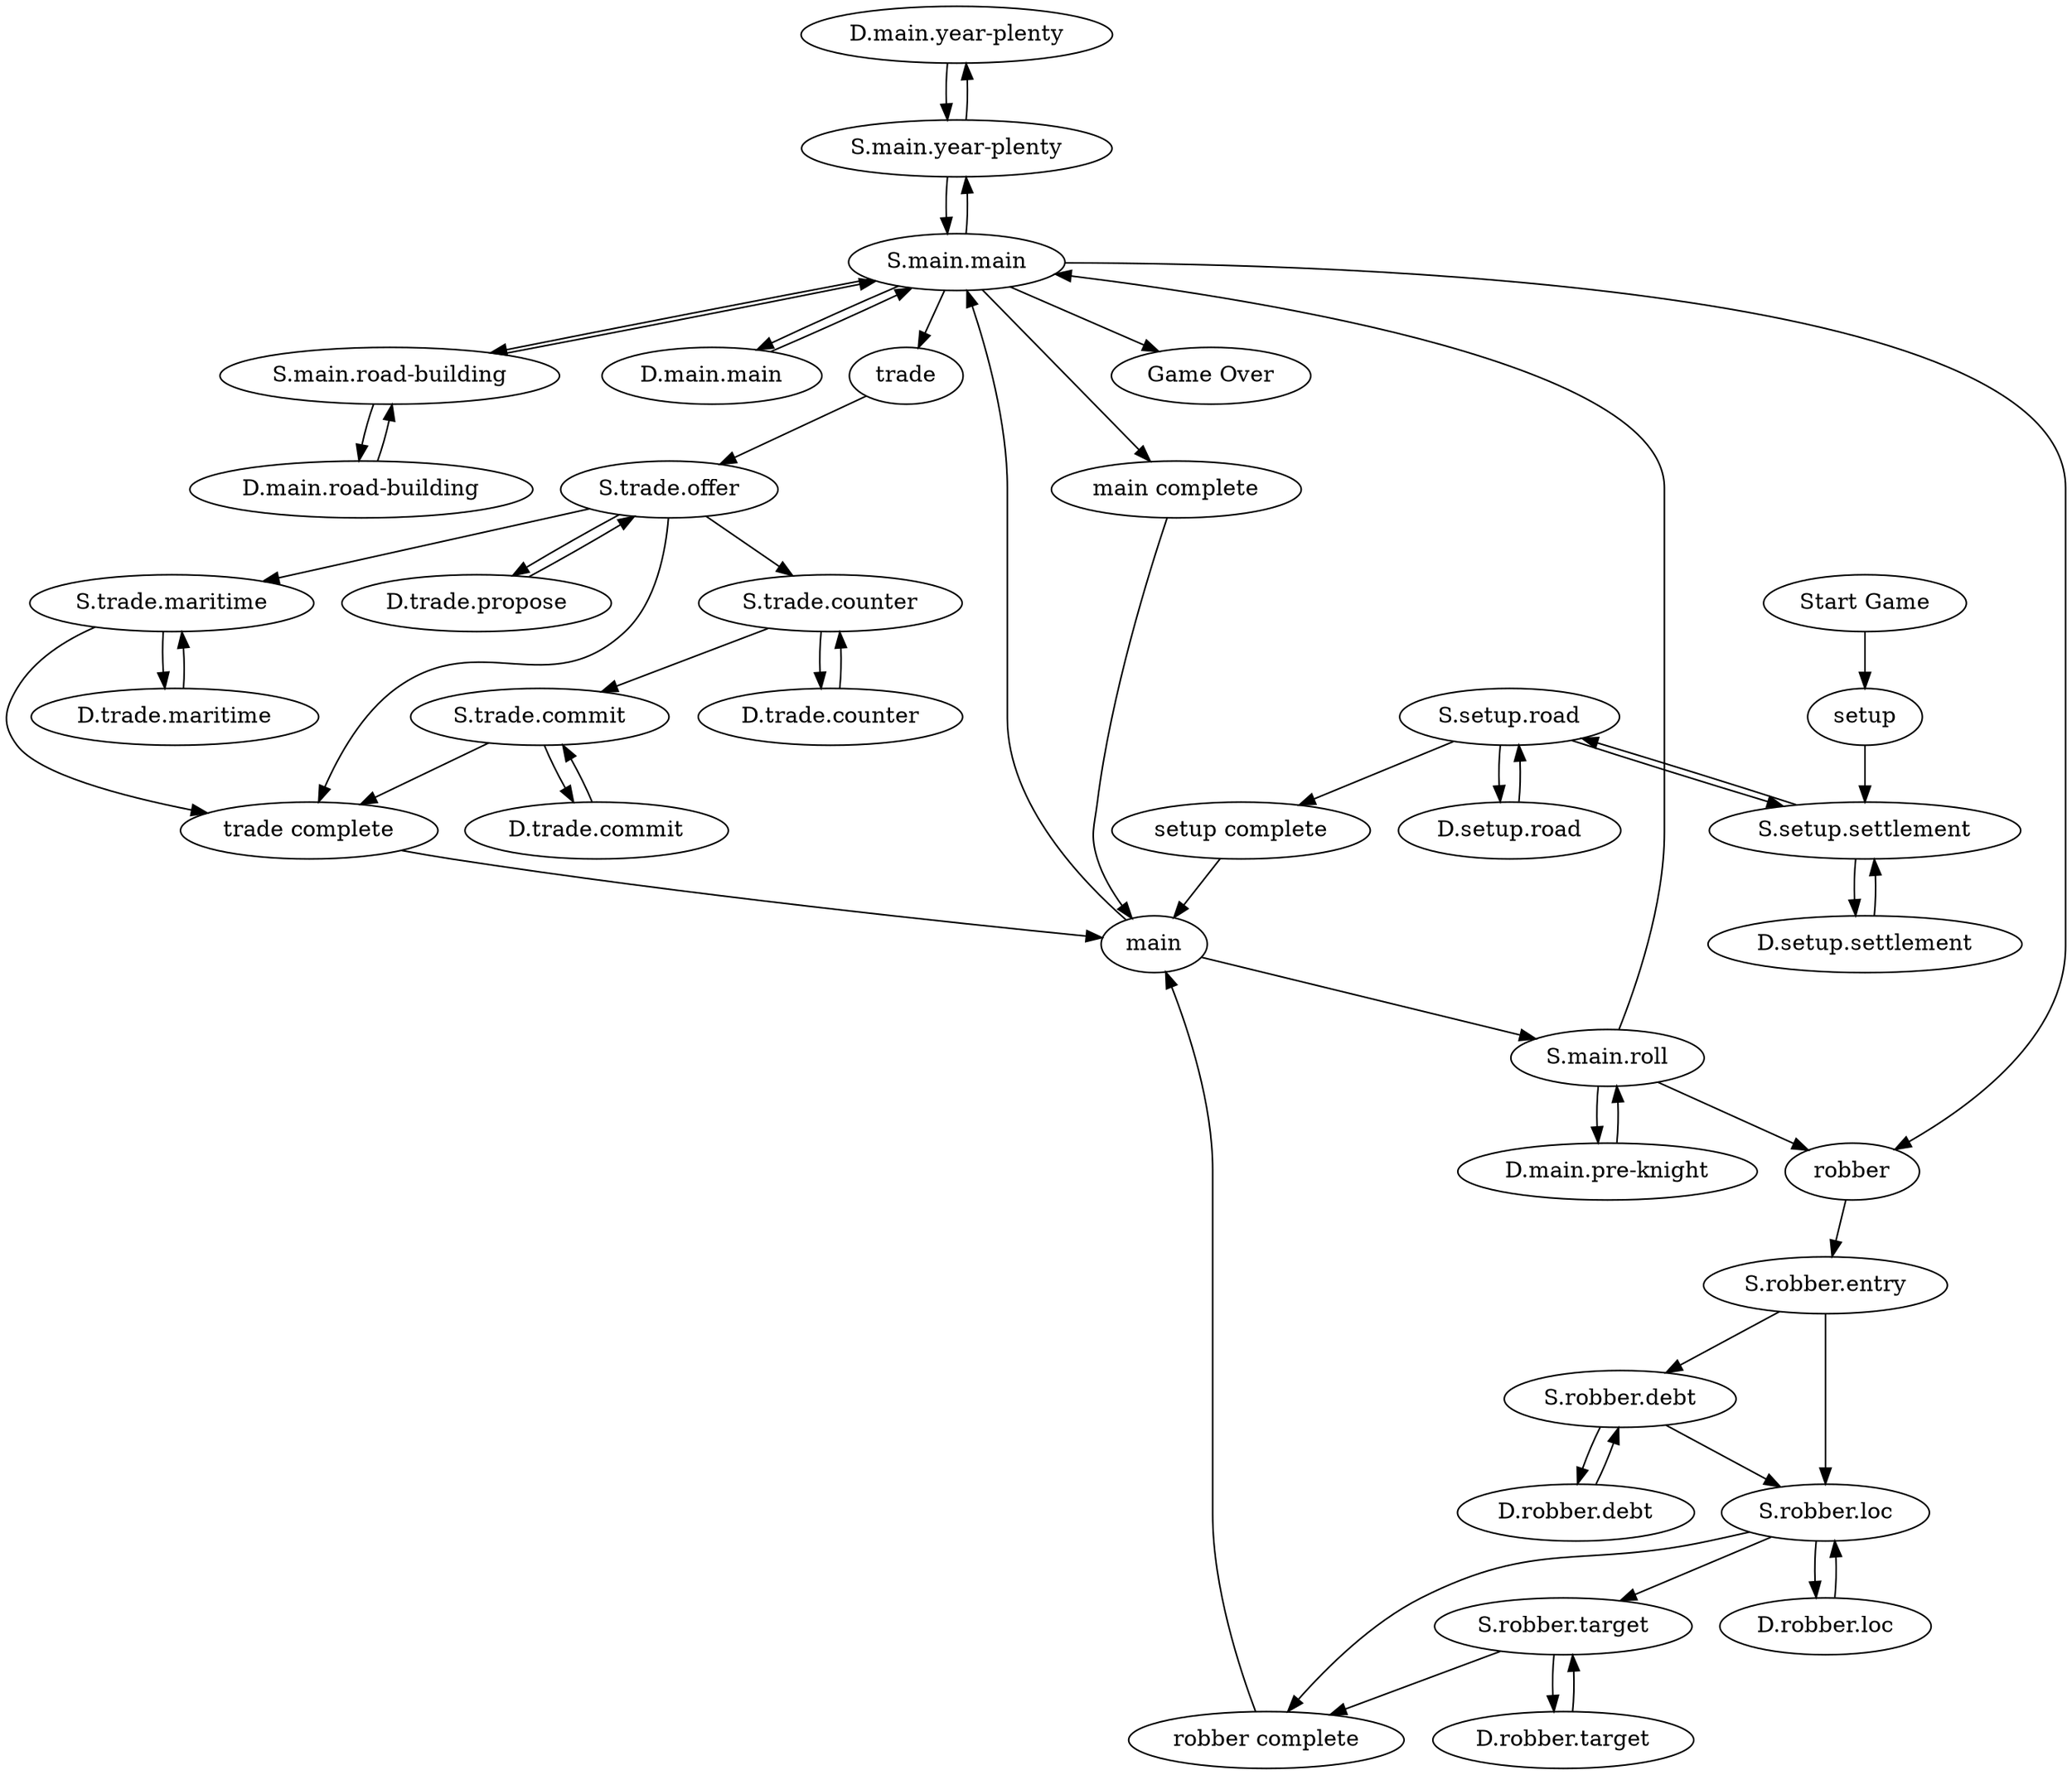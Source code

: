 digraph G {
	"D.main.year-plenty"
	"D.main.road-building"
	"S.trade.maritime"
	"S.setup.settlement"
	"D.trade.counter"
	"setup complete"
	"D.setup.settlement"
	"S.setup.road"
	"D.robber.target"
	"main complete"
	"S.robber.loc"
	"S.main.road-building"
	"S.robber.target"
	"S.trade.commit"
	"S.robber.debt"
	trade
	"Game Over"
	"Start Game"
	"D.robber.debt"
	"D.setup.road"
	"D.trade.propose"
	robber
	"robber complete"
	"D.main.main"
	"D.trade.commit"
	"S.trade.counter"
	setup
	"trade complete"
	main
	"D.trade.maritime"
	"S.main.main"
	"D.robber.loc"
	"S.main.roll"
	"D.main.pre-knight"
	"S.robber.entry"
	"S.trade.offer"
	"S.main.year-plenty"
	robber -> "S.robber.entry"
	"D.robber.loc" -> "S.robber.loc"
	"D.main.main" -> "S.main.main"
	"D.setup.settlement" -> "S.setup.settlement"
	"S.robber.loc" -> "S.robber.target"
	"S.setup.settlement" -> "S.setup.road"
	"S.robber.entry" -> "S.robber.debt"
	"S.trade.counter" -> "D.trade.counter"
	"S.trade.offer" -> "trade complete"
	"S.trade.commit" -> "D.trade.commit"
	"D.main.road-building" -> "S.main.road-building"
	"S.trade.counter" -> "S.trade.commit"
	"S.main.main" -> "S.main.road-building"
	"S.trade.commit" -> "trade complete"
	"D.trade.counter" -> "S.trade.counter"
	"D.main.year-plenty" -> "S.main.year-plenty"
	"S.trade.offer" -> "S.trade.maritime"
	"S.trade.offer" -> "S.trade.counter"
	trade -> "S.trade.offer"
	"S.trade.maritime" -> "trade complete"
	"S.setup.settlement" -> "D.setup.settlement"
	main -> "S.main.main"
	setup -> "S.setup.settlement"
	"S.robber.entry" -> "S.robber.loc"
	"S.main.year-plenty" -> "D.main.year-plenty"
	"S.main.road-building" -> "S.main.main"
	"S.main.roll" -> "D.main.pre-knight"
	"S.setup.road" -> "setup complete"
	"D.trade.commit" -> "S.trade.commit"
	"main complete" -> main
	"D.trade.propose" -> "S.trade.offer"
	"setup complete" -> main
	"D.robber.debt" -> "S.robber.debt"
	"S.setup.road" -> "S.setup.settlement"
	"S.main.main" -> "Game Over"
	"S.robber.debt" -> "S.robber.loc"
	"D.main.pre-knight" -> "S.main.roll"
	"S.main.roll" -> robber
	"S.robber.loc" -> "D.robber.loc"
	"S.robber.loc" -> "robber complete"
	"Start Game" -> setup
	"S.main.year-plenty" -> "S.main.main"
	"robber complete" -> main
	"S.robber.target" -> "robber complete"
	"trade complete" -> main
	"S.main.main" -> "D.main.main"
	"D.robber.target" -> "S.robber.target"
	"S.trade.offer" -> "D.trade.propose"
	"S.main.main" -> "main complete"
	"D.setup.road" -> "S.setup.road"
	"D.trade.maritime" -> "S.trade.maritime"
	"S.setup.road" -> "D.setup.road"
	main -> "S.main.roll"
	"S.main.road-building" -> "D.main.road-building"
	"S.main.roll" -> "S.main.main"
	"S.main.main" -> trade
	"S.robber.debt" -> "D.robber.debt"
	"S.main.main" -> "S.main.year-plenty"
	"S.main.main" -> robber
	"S.trade.maritime" -> "D.trade.maritime"
	"S.robber.target" -> "D.robber.target"
}
